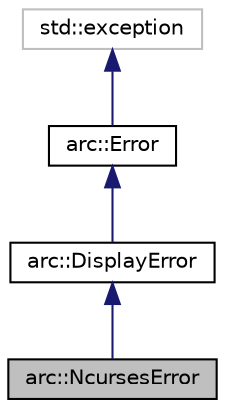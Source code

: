 digraph "arc::NcursesError"
{
 // LATEX_PDF_SIZE
  edge [fontname="Helvetica",fontsize="10",labelfontname="Helvetica",labelfontsize="10"];
  node [fontname="Helvetica",fontsize="10",shape=record];
  Node1 [label="arc::NcursesError",height=0.2,width=0.4,color="black", fillcolor="grey75", style="filled", fontcolor="black",tooltip="Errors related to Ncurses display library."];
  Node2 -> Node1 [dir="back",color="midnightblue",fontsize="10",style="solid",fontname="Helvetica"];
  Node2 [label="arc::DisplayError",height=0.2,width=0.4,color="black", fillcolor="white", style="filled",URL="$classarc_1_1DisplayError.html",tooltip="Errors related to display libraries."];
  Node3 -> Node2 [dir="back",color="midnightblue",fontsize="10",style="solid",fontname="Helvetica"];
  Node3 [label="arc::Error",height=0.2,width=0.4,color="black", fillcolor="white", style="filled",URL="$classarc_1_1Error.html",tooltip="Standard arcade error."];
  Node4 -> Node3 [dir="back",color="midnightblue",fontsize="10",style="solid",fontname="Helvetica"];
  Node4 [label="std::exception",height=0.2,width=0.4,color="grey75", fillcolor="white", style="filled",tooltip=" "];
}
